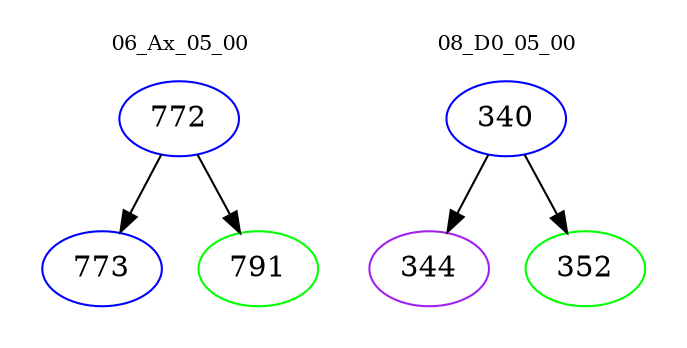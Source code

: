 digraph{
subgraph cluster_0 {
color = white
label = "06_Ax_05_00";
fontsize=10;
T0_772 [label="772", color="blue"]
T0_772 -> T0_773 [color="black"]
T0_773 [label="773", color="blue"]
T0_772 -> T0_791 [color="black"]
T0_791 [label="791", color="green"]
}
subgraph cluster_1 {
color = white
label = "08_D0_05_00";
fontsize=10;
T1_340 [label="340", color="blue"]
T1_340 -> T1_344 [color="black"]
T1_344 [label="344", color="purple"]
T1_340 -> T1_352 [color="black"]
T1_352 [label="352", color="green"]
}
}
